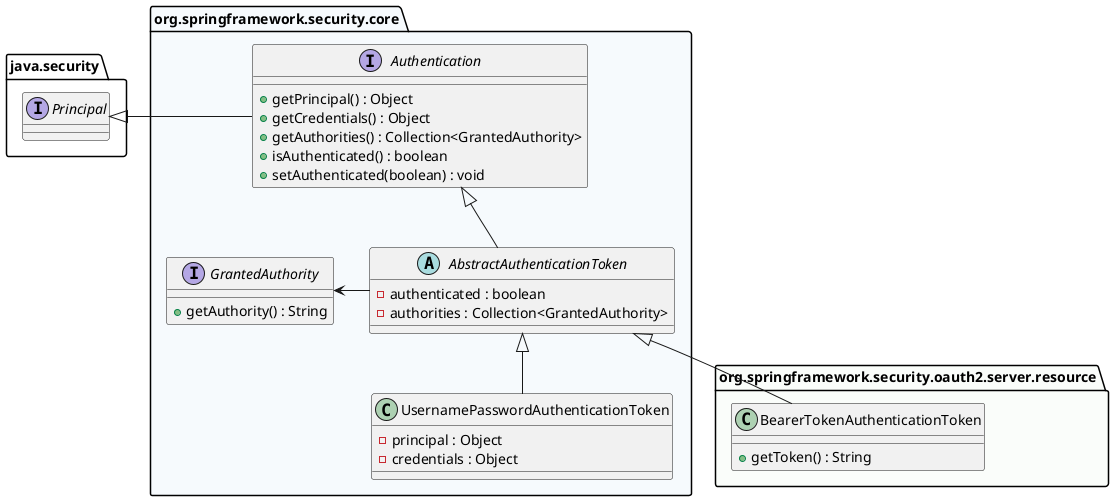 @startuml

set namespaceSeparator ::

package java.security {
    interface Principal {}
}

package org.springframework.security.core #f6fafd {
    interface Authentication {
    + getPrincipal() : Object
    + getCredentials() : Object
    + getAuthorities() : Collection<GrantedAuthority>
    + isAuthenticated() : boolean
    + setAuthenticated(boolean) : void
    }
    interface GrantedAuthority {
    + getAuthority() : String
    }
    abstract class AbstractAuthenticationToken {
    - authenticated : boolean
    - authorities : Collection<GrantedAuthority>
    }
    class UsernamePasswordAuthenticationToken {
    - principal : Object
    - credentials : Object
    }
    Authentication -left-|> Principal
    AbstractAuthenticationToken -up-|> Authentication
    AbstractAuthenticationToken -left-> GrantedAuthority
    UsernamePasswordAuthenticationToken -up-|> AbstractAuthenticationToken
}

package org.springframework.security.oauth2.server.resource #fafdfa {
    class BearerTokenAuthenticationToken {
    + getToken() : String
    }
    BearerTokenAuthenticationToken -up-|> AbstractAuthenticationToken
}

@enduml